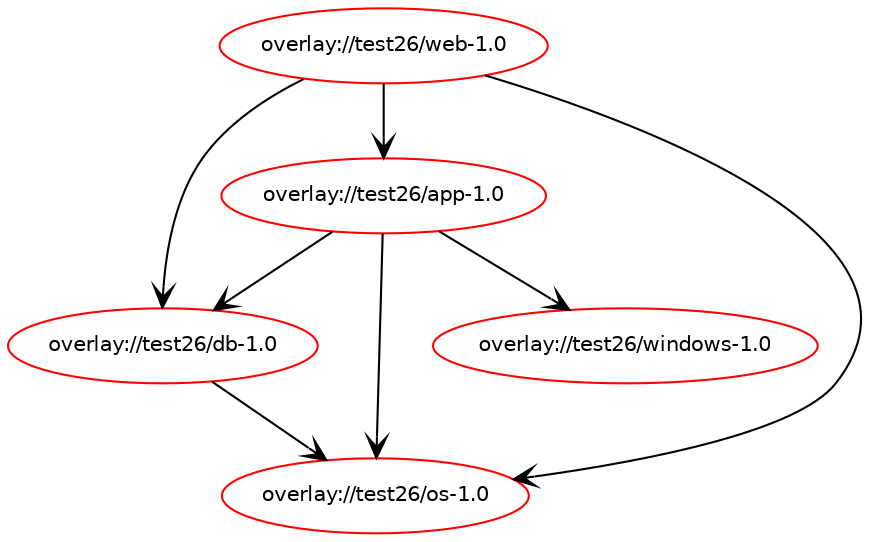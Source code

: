 digraph prolog {

newrank=true;
concentrate=true;
compound=true;
graph [rankdir=TD];#, ranksep=2.5, nodesep=0.2];
edge  [arrowhead=vee];
node  [fontname=Helvetica,fontsize=10];

"overlay://test26/web-1.0" [color=red, href="../test26/web-1.0-rdepend.svg"];
"overlay://test26/web-1.0" -> "overlay://test26/app-1.0"
"overlay://test26/web-1.0" -> "overlay://test26/db-1.0"
"overlay://test26/web-1.0" -> "overlay://test26/os-1.0"
"overlay://test26/app-1.0" [color=red, href="../test26/app-1.0-rdepend.svg"];
"overlay://test26/app-1.0" -> "overlay://test26/db-1.0"
"overlay://test26/app-1.0" -> "overlay://test26/os-1.0"
"overlay://test26/app-1.0" -> "overlay://test26/windows-1.0"
"overlay://test26/db-1.0" [color=red, href="../test26/db-1.0-rdepend.svg"];
"overlay://test26/db-1.0" -> "overlay://test26/os-1.0"
"overlay://test26/os-1.0" [color=red, href="../test26/os-1.0-rdepend.svg"];
"overlay://test26/windows-1.0" [color=red, href="../test26/windows-1.0-rdepend.svg"];
}
